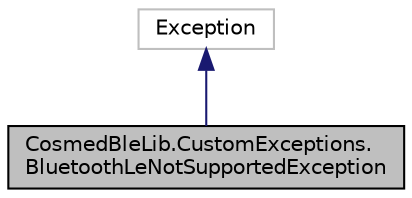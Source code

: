 digraph "CosmedBleLib.CustomExceptions.BluetoothLeNotSupportedException"
{
 // LATEX_PDF_SIZE
  edge [fontname="Helvetica",fontsize="10",labelfontname="Helvetica",labelfontsize="10"];
  node [fontname="Helvetica",fontsize="10",shape=record];
  Node1 [label="CosmedBleLib.CustomExceptions.\lBluetoothLeNotSupportedException",height=0.2,width=0.4,color="black", fillcolor="grey75", style="filled", fontcolor="black",tooltip="Thrown when the Ble is not supported"];
  Node2 -> Node1 [dir="back",color="midnightblue",fontsize="10",style="solid",fontname="Helvetica"];
  Node2 [label="Exception",height=0.2,width=0.4,color="grey75", fillcolor="white", style="filled",tooltip=" "];
}
